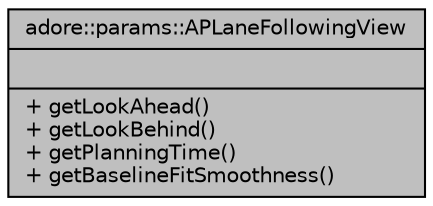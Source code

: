 digraph "adore::params::APLaneFollowingView"
{
 // LATEX_PDF_SIZE
  edge [fontname="Helvetica",fontsize="10",labelfontname="Helvetica",labelfontsize="10"];
  node [fontname="Helvetica",fontsize="10",shape=record];
  Node1 [label="{adore::params::APLaneFollowingView\n||+ getLookAhead()\l+ getLookBehind()\l+ getPlanningTime()\l+ getBaselineFitSmoothness()\l}",height=0.2,width=0.4,color="black", fillcolor="grey75", style="filled", fontcolor="black",tooltip="abstract class containing parameters for a lane following view"];
}
